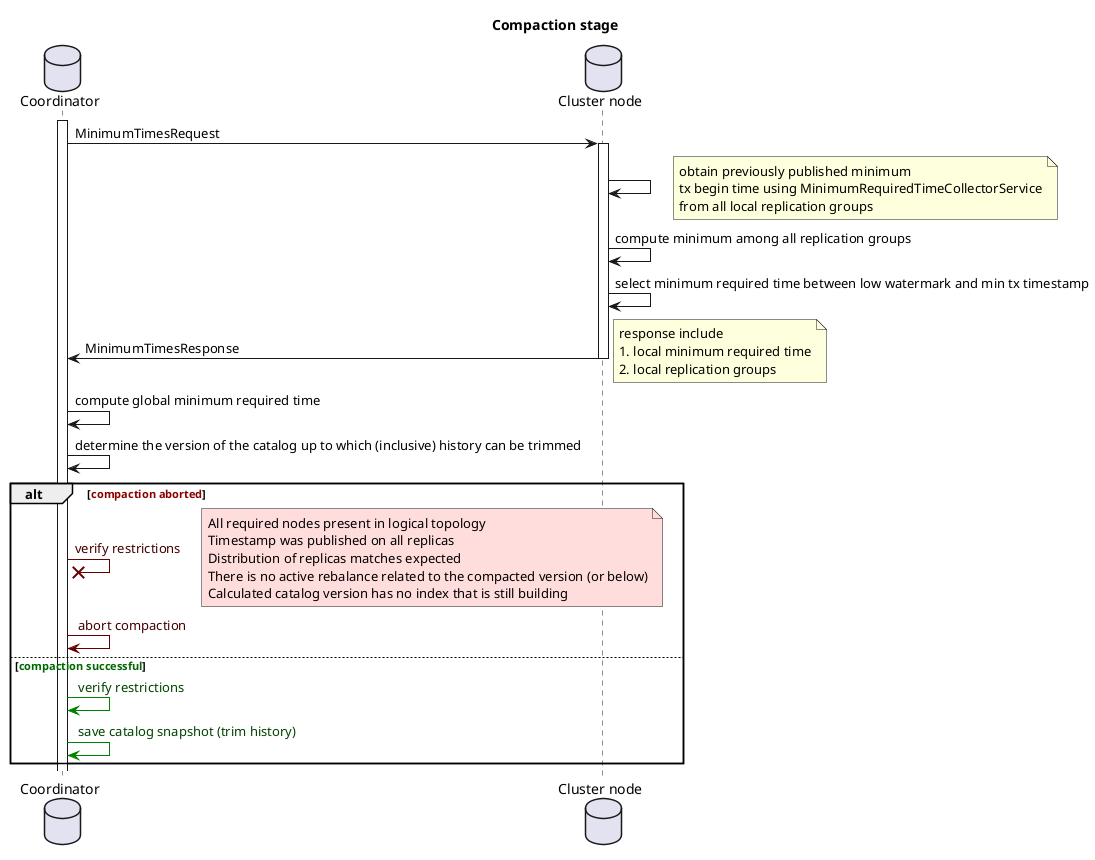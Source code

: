 @startuml
title Compaction stage

database Coordinator as crd
database "Cluster node" as node

activate crd

crd -> node ++ : MinimumTimesRequest
node -> node
note right
  obtain previously published minimum
  tx begin time using MinimumRequiredTimeCollectorService
  from all local replication groups
end note
node -> node : compute minimum among all replication groups
node -> node : select minimum required time between low watermark and min tx timestamp
node -> crd -- : MinimumTimesResponse
note right
  response include
  1. local minimum required time
  2. local replication groups
end note
crd -> crd : compute global minimum required time
crd -> crd : determine the version of the catalog up to which (inclusive) history can be trimmed
alt <font color="#880000">compaction aborted</font>
  crd -[#660000]x crd : <font color="#440000">verify restrictions
  note right #ffdddd
    All required nodes present in logical topology
    Timestamp was published on all replicas
    Distribution of replicas matches expected
    There is no active rebalance related to the compacted version (or below)
    Calculated catalog version has no index that is still building
  end note
  crd -[#660000]> crd : <font color="#440000"> abort compaction
else <font color="#006600">compaction successful</font>
  crd -[#green]> crd : <font color="#004400"> verify restrictions
  crd -[#green]> crd : <font color="#004400"> save catalog snapshot (trim history)
end

@enduml